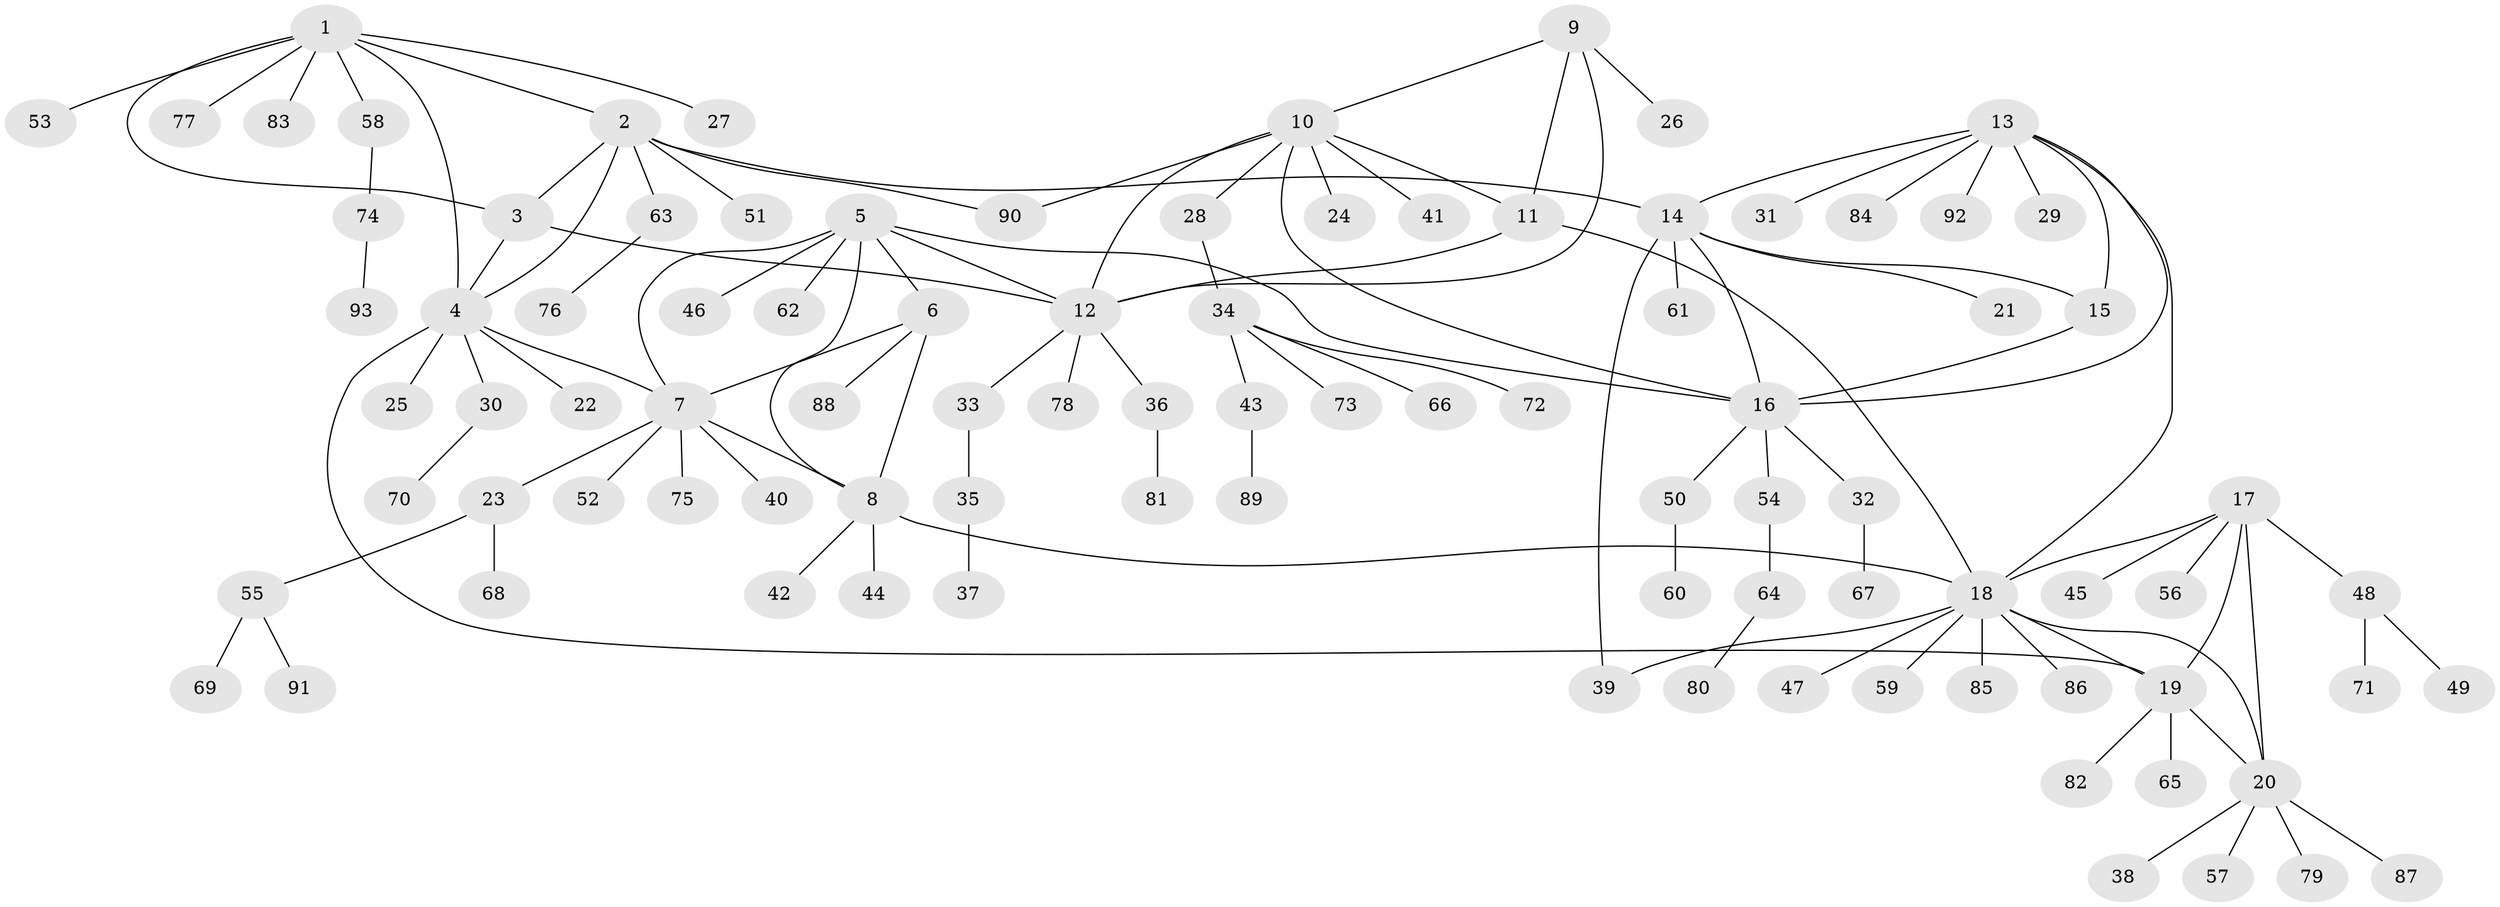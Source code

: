// Generated by graph-tools (version 1.1) at 2025/26/03/09/25 03:26:43]
// undirected, 93 vertices, 115 edges
graph export_dot {
graph [start="1"]
  node [color=gray90,style=filled];
  1;
  2;
  3;
  4;
  5;
  6;
  7;
  8;
  9;
  10;
  11;
  12;
  13;
  14;
  15;
  16;
  17;
  18;
  19;
  20;
  21;
  22;
  23;
  24;
  25;
  26;
  27;
  28;
  29;
  30;
  31;
  32;
  33;
  34;
  35;
  36;
  37;
  38;
  39;
  40;
  41;
  42;
  43;
  44;
  45;
  46;
  47;
  48;
  49;
  50;
  51;
  52;
  53;
  54;
  55;
  56;
  57;
  58;
  59;
  60;
  61;
  62;
  63;
  64;
  65;
  66;
  67;
  68;
  69;
  70;
  71;
  72;
  73;
  74;
  75;
  76;
  77;
  78;
  79;
  80;
  81;
  82;
  83;
  84;
  85;
  86;
  87;
  88;
  89;
  90;
  91;
  92;
  93;
  1 -- 2;
  1 -- 3;
  1 -- 4;
  1 -- 27;
  1 -- 53;
  1 -- 58;
  1 -- 77;
  1 -- 83;
  2 -- 3;
  2 -- 4;
  2 -- 14;
  2 -- 51;
  2 -- 63;
  2 -- 90;
  3 -- 4;
  3 -- 12;
  4 -- 7;
  4 -- 19;
  4 -- 22;
  4 -- 25;
  4 -- 30;
  5 -- 6;
  5 -- 7;
  5 -- 8;
  5 -- 12;
  5 -- 16;
  5 -- 46;
  5 -- 62;
  6 -- 7;
  6 -- 8;
  6 -- 88;
  7 -- 8;
  7 -- 23;
  7 -- 40;
  7 -- 52;
  7 -- 75;
  8 -- 18;
  8 -- 42;
  8 -- 44;
  9 -- 10;
  9 -- 11;
  9 -- 12;
  9 -- 26;
  10 -- 11;
  10 -- 12;
  10 -- 16;
  10 -- 24;
  10 -- 28;
  10 -- 41;
  10 -- 90;
  11 -- 12;
  11 -- 18;
  12 -- 33;
  12 -- 36;
  12 -- 78;
  13 -- 14;
  13 -- 15;
  13 -- 16;
  13 -- 18;
  13 -- 29;
  13 -- 31;
  13 -- 84;
  13 -- 92;
  14 -- 15;
  14 -- 16;
  14 -- 21;
  14 -- 39;
  14 -- 61;
  15 -- 16;
  16 -- 32;
  16 -- 50;
  16 -- 54;
  17 -- 18;
  17 -- 19;
  17 -- 20;
  17 -- 45;
  17 -- 48;
  17 -- 56;
  18 -- 19;
  18 -- 20;
  18 -- 39;
  18 -- 47;
  18 -- 59;
  18 -- 85;
  18 -- 86;
  19 -- 20;
  19 -- 65;
  19 -- 82;
  20 -- 38;
  20 -- 57;
  20 -- 79;
  20 -- 87;
  23 -- 55;
  23 -- 68;
  28 -- 34;
  30 -- 70;
  32 -- 67;
  33 -- 35;
  34 -- 43;
  34 -- 66;
  34 -- 72;
  34 -- 73;
  35 -- 37;
  36 -- 81;
  43 -- 89;
  48 -- 49;
  48 -- 71;
  50 -- 60;
  54 -- 64;
  55 -- 69;
  55 -- 91;
  58 -- 74;
  63 -- 76;
  64 -- 80;
  74 -- 93;
}
